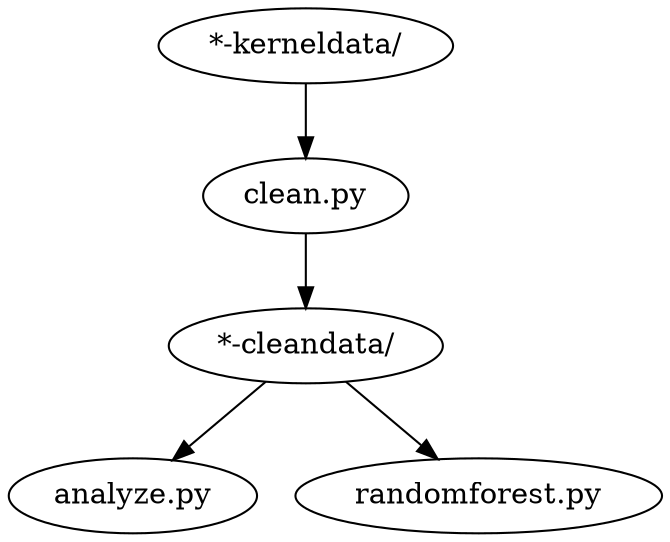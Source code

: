 digraph RandomForest {
    "*-kerneldata/" -> "clean.py";
    "clean.py" -> "*-cleandata/";
    "*-cleandata/" -> "analyze.py";
    "*-cleandata/" -> "randomforest.py"
}